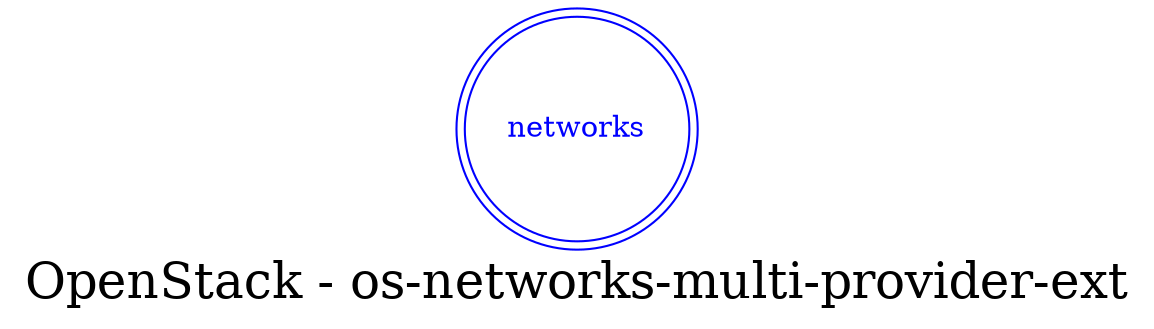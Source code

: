digraph LexiconGraph {
graph[label="OpenStack - os-networks-multi-provider-ext", fontsize=24]
splines=true
"networks" [color=blue, fontcolor=blue, shape=doublecircle]
}
